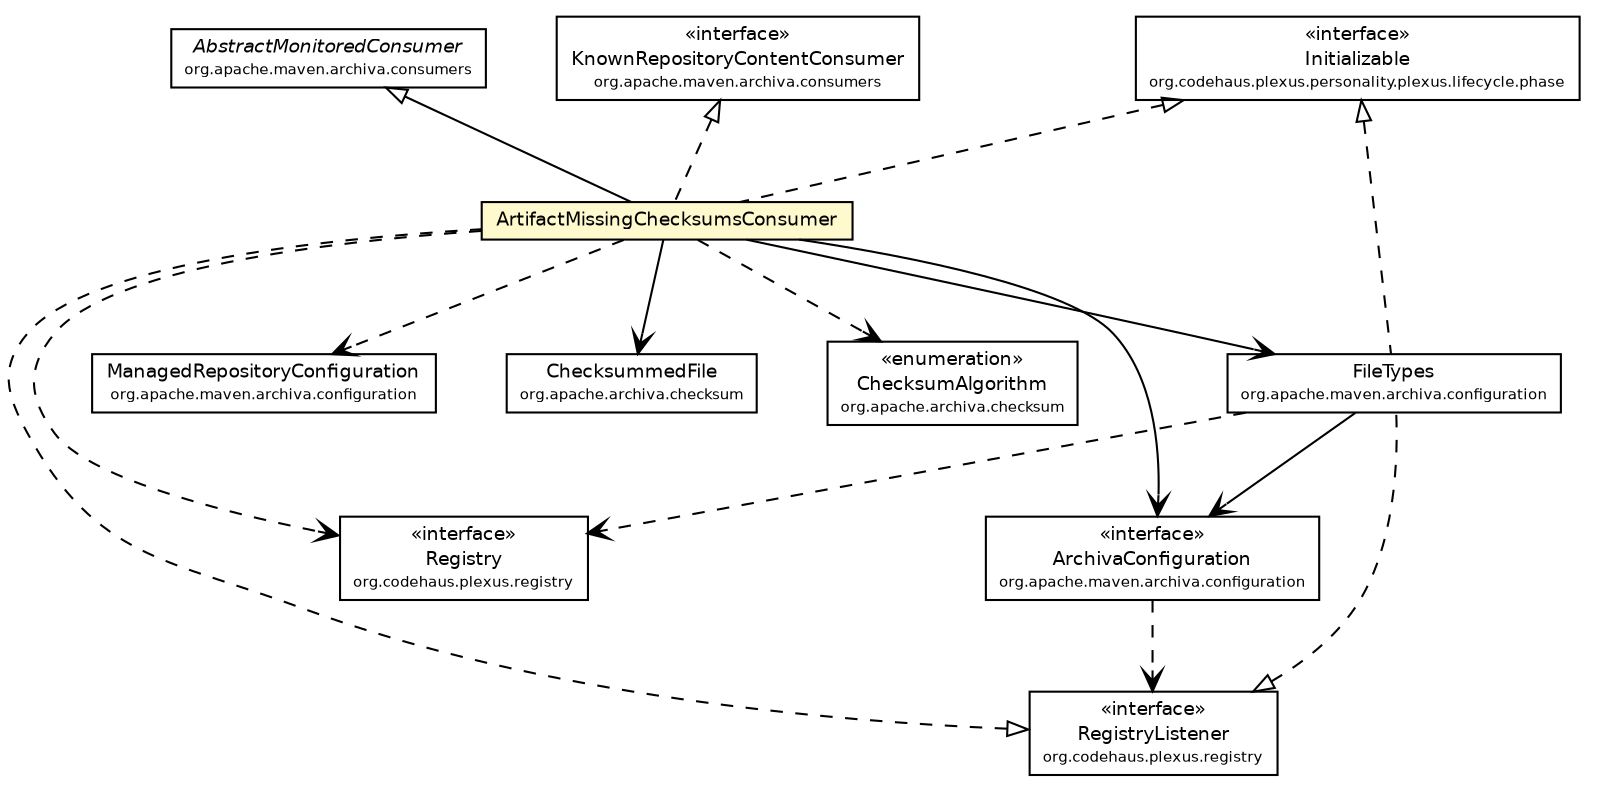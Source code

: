 #!/usr/local/bin/dot
#
# Class diagram 
# Generated by UmlGraph version 4.6 (http://www.spinellis.gr/sw/umlgraph)
#

digraph G {
	edge [fontname="Helvetica",fontsize=10,labelfontname="Helvetica",labelfontsize=10];
	node [fontname="Helvetica",fontsize=10,shape=plaintext];
	// org.apache.archiva.checksum.ChecksummedFile
	c79021 [label=<<table border="0" cellborder="1" cellspacing="0" cellpadding="2" port="p" href="../../../../archiva/checksum/ChecksummedFile.html">
		<tr><td><table border="0" cellspacing="0" cellpadding="1">
			<tr><td> ChecksummedFile </td></tr>
			<tr><td><font point-size="7.0"> org.apache.archiva.checksum </font></td></tr>
		</table></td></tr>
		</table>>, fontname="Helvetica", fontcolor="black", fontsize=9.0];
	// org.apache.archiva.checksum.ChecksumAlgorithm
	c79022 [label=<<table border="0" cellborder="1" cellspacing="0" cellpadding="2" port="p" href="../../../../archiva/checksum/ChecksumAlgorithm.html">
		<tr><td><table border="0" cellspacing="0" cellpadding="1">
			<tr><td> &laquo;enumeration&raquo; </td></tr>
			<tr><td> ChecksumAlgorithm </td></tr>
			<tr><td><font point-size="7.0"> org.apache.archiva.checksum </font></td></tr>
		</table></td></tr>
		</table>>, fontname="Helvetica", fontcolor="black", fontsize=9.0];
	// org.apache.maven.archiva.configuration.FileTypes
	c79051 [label=<<table border="0" cellborder="1" cellspacing="0" cellpadding="2" port="p" href="../../configuration/FileTypes.html">
		<tr><td><table border="0" cellspacing="0" cellpadding="1">
			<tr><td> FileTypes </td></tr>
			<tr><td><font point-size="7.0"> org.apache.maven.archiva.configuration </font></td></tr>
		</table></td></tr>
		</table>>, fontname="Helvetica", fontcolor="black", fontsize=9.0];
	// org.apache.maven.archiva.configuration.ArchivaConfiguration
	c79057 [label=<<table border="0" cellborder="1" cellspacing="0" cellpadding="2" port="p" href="../../configuration/ArchivaConfiguration.html">
		<tr><td><table border="0" cellspacing="0" cellpadding="1">
			<tr><td> &laquo;interface&raquo; </td></tr>
			<tr><td> ArchivaConfiguration </td></tr>
			<tr><td><font point-size="7.0"> org.apache.maven.archiva.configuration </font></td></tr>
		</table></td></tr>
		</table>>, fontname="Helvetica", fontcolor="black", fontsize=9.0];
	// org.apache.maven.archiva.consumers.KnownRepositoryContentConsumer
	c79066 [label=<<table border="0" cellborder="1" cellspacing="0" cellpadding="2" port="p" href="../KnownRepositoryContentConsumer.html">
		<tr><td><table border="0" cellspacing="0" cellpadding="1">
			<tr><td> &laquo;interface&raquo; </td></tr>
			<tr><td> KnownRepositoryContentConsumer </td></tr>
			<tr><td><font point-size="7.0"> org.apache.maven.archiva.consumers </font></td></tr>
		</table></td></tr>
		</table>>, fontname="Helvetica", fontcolor="black", fontsize=9.0];
	// org.apache.maven.archiva.consumers.AbstractMonitoredConsumer
	c79071 [label=<<table border="0" cellborder="1" cellspacing="0" cellpadding="2" port="p" href="../AbstractMonitoredConsumer.html">
		<tr><td><table border="0" cellspacing="0" cellpadding="1">
			<tr><td><font face="Helvetica-Oblique"> AbstractMonitoredConsumer </font></td></tr>
			<tr><td><font point-size="7.0"> org.apache.maven.archiva.consumers </font></td></tr>
		</table></td></tr>
		</table>>, fontname="Helvetica", fontcolor="black", fontsize=9.0];
	// org.apache.maven.archiva.consumers.core.ArtifactMissingChecksumsConsumer
	c79161 [label=<<table border="0" cellborder="1" cellspacing="0" cellpadding="2" port="p" bgcolor="lemonChiffon" href="./ArtifactMissingChecksumsConsumer.html">
		<tr><td><table border="0" cellspacing="0" cellpadding="1">
			<tr><td> ArtifactMissingChecksumsConsumer </td></tr>
		</table></td></tr>
		</table>>, fontname="Helvetica", fontcolor="black", fontsize=9.0];
	//org.apache.maven.archiva.configuration.FileTypes implements org.codehaus.plexus.personality.plexus.lifecycle.phase.Initializable
	c79396:p -> c79051:p [dir=back,arrowtail=empty,style=dashed];
	//org.apache.maven.archiva.configuration.FileTypes implements org.codehaus.plexus.registry.RegistryListener
	c79397:p -> c79051:p [dir=back,arrowtail=empty,style=dashed];
	//org.apache.maven.archiva.consumers.core.ArtifactMissingChecksumsConsumer extends org.apache.maven.archiva.consumers.AbstractMonitoredConsumer
	c79071:p -> c79161:p [dir=back,arrowtail=empty];
	//org.apache.maven.archiva.consumers.core.ArtifactMissingChecksumsConsumer implements org.apache.maven.archiva.consumers.KnownRepositoryContentConsumer
	c79066:p -> c79161:p [dir=back,arrowtail=empty,style=dashed];
	//org.apache.maven.archiva.consumers.core.ArtifactMissingChecksumsConsumer implements org.codehaus.plexus.registry.RegistryListener
	c79397:p -> c79161:p [dir=back,arrowtail=empty,style=dashed];
	//org.apache.maven.archiva.consumers.core.ArtifactMissingChecksumsConsumer implements org.codehaus.plexus.personality.plexus.lifecycle.phase.Initializable
	c79396:p -> c79161:p [dir=back,arrowtail=empty,style=dashed];
	// org.apache.maven.archiva.configuration.FileTypes NAVASSOC org.apache.maven.archiva.configuration.ArchivaConfiguration
	c79051:p -> c79057:p [taillabel="", label="", headlabel="", fontname="Helvetica", fontcolor="black", fontsize=10.0, color="black", arrowhead=open];
	// org.apache.maven.archiva.consumers.core.ArtifactMissingChecksumsConsumer NAVASSOC org.apache.maven.archiva.configuration.ArchivaConfiguration
	c79161:p -> c79057:p [taillabel="", label="", headlabel="", fontname="Helvetica", fontcolor="black", fontsize=10.0, color="black", arrowhead=open];
	// org.apache.maven.archiva.consumers.core.ArtifactMissingChecksumsConsumer NAVASSOC org.apache.maven.archiva.configuration.FileTypes
	c79161:p -> c79051:p [taillabel="", label="", headlabel="", fontname="Helvetica", fontcolor="black", fontsize=10.0, color="black", arrowhead=open];
	// org.apache.maven.archiva.consumers.core.ArtifactMissingChecksumsConsumer NAVASSOC org.apache.archiva.checksum.ChecksummedFile
	c79161:p -> c79021:p [taillabel="", label="", headlabel="", fontname="Helvetica", fontcolor="black", fontsize=10.0, color="black", arrowhead=open];
	// org.apache.maven.archiva.configuration.FileTypes DEPEND org.codehaus.plexus.registry.Registry
	c79051:p -> c79398:p [taillabel="", label="", headlabel="", fontname="Helvetica", fontcolor="black", fontsize=10.0, color="black", arrowhead=open, style=dashed];
	// org.apache.maven.archiva.configuration.ArchivaConfiguration DEPEND org.codehaus.plexus.registry.RegistryListener
	c79057:p -> c79397:p [taillabel="", label="", headlabel="", fontname="Helvetica", fontcolor="black", fontsize=10.0, color="black", arrowhead=open, style=dashed];
	// org.apache.maven.archiva.consumers.core.ArtifactMissingChecksumsConsumer DEPEND org.codehaus.plexus.registry.Registry
	c79161:p -> c79398:p [taillabel="", label="", headlabel="", fontname="Helvetica", fontcolor="black", fontsize=10.0, color="black", arrowhead=open, style=dashed];
	// org.apache.maven.archiva.consumers.core.ArtifactMissingChecksumsConsumer DEPEND org.apache.archiva.checksum.ChecksumAlgorithm
	c79161:p -> c79022:p [taillabel="", label="", headlabel="", fontname="Helvetica", fontcolor="black", fontsize=10.0, color="black", arrowhead=open, style=dashed];
	// org.apache.maven.archiva.consumers.core.ArtifactMissingChecksumsConsumer DEPEND org.apache.maven.archiva.configuration.ManagedRepositoryConfiguration
	c79161:p -> c79399:p [taillabel="", label="", headlabel="", fontname="Helvetica", fontcolor="black", fontsize=10.0, color="black", arrowhead=open, style=dashed];
	// org.codehaus.plexus.personality.plexus.lifecycle.phase.Initializable
	c79396 [label=<<table border="0" cellborder="1" cellspacing="0" cellpadding="2" port="p" href="http://java.sun.com/j2se/1.4.2/docs/api/org/codehaus/plexus/personality/plexus/lifecycle/phase/Initializable.html">
		<tr><td><table border="0" cellspacing="0" cellpadding="1">
			<tr><td> &laquo;interface&raquo; </td></tr>
			<tr><td> Initializable </td></tr>
			<tr><td><font point-size="7.0"> org.codehaus.plexus.personality.plexus.lifecycle.phase </font></td></tr>
		</table></td></tr>
		</table>>, fontname="Helvetica", fontcolor="black", fontsize=9.0];
	// org.apache.maven.archiva.configuration.ManagedRepositoryConfiguration
	c79399 [label=<<table border="0" cellborder="1" cellspacing="0" cellpadding="2" port="p" href="http://java.sun.com/j2se/1.4.2/docs/api/org/apache/maven/archiva/configuration/ManagedRepositoryConfiguration.html">
		<tr><td><table border="0" cellspacing="0" cellpadding="1">
			<tr><td> ManagedRepositoryConfiguration </td></tr>
			<tr><td><font point-size="7.0"> org.apache.maven.archiva.configuration </font></td></tr>
		</table></td></tr>
		</table>>, fontname="Helvetica", fontcolor="black", fontsize=9.0];
	// org.codehaus.plexus.registry.Registry
	c79398 [label=<<table border="0" cellborder="1" cellspacing="0" cellpadding="2" port="p" href="http://java.sun.com/j2se/1.4.2/docs/api/org/codehaus/plexus/registry/Registry.html">
		<tr><td><table border="0" cellspacing="0" cellpadding="1">
			<tr><td> &laquo;interface&raquo; </td></tr>
			<tr><td> Registry </td></tr>
			<tr><td><font point-size="7.0"> org.codehaus.plexus.registry </font></td></tr>
		</table></td></tr>
		</table>>, fontname="Helvetica", fontcolor="black", fontsize=9.0];
	// org.codehaus.plexus.registry.RegistryListener
	c79397 [label=<<table border="0" cellborder="1" cellspacing="0" cellpadding="2" port="p" href="http://java.sun.com/j2se/1.4.2/docs/api/org/codehaus/plexus/registry/RegistryListener.html">
		<tr><td><table border="0" cellspacing="0" cellpadding="1">
			<tr><td> &laquo;interface&raquo; </td></tr>
			<tr><td> RegistryListener </td></tr>
			<tr><td><font point-size="7.0"> org.codehaus.plexus.registry </font></td></tr>
		</table></td></tr>
		</table>>, fontname="Helvetica", fontcolor="black", fontsize=9.0];
}


